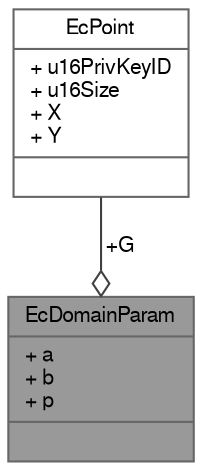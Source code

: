 digraph "EcDomainParam"
{
 // LATEX_PDF_SIZE
  bgcolor="transparent";
  edge [fontname=FreeSans,fontsize=10,labelfontname=FreeSans,labelfontsize=10];
  node [fontname=FreeSans,fontsize=10,shape=box,height=0.2,width=0.4];
  Node1 [shape=record,label="{EcDomainParam\n|+ a\l+ b\l+ p\l|}",height=0.2,width=0.4,color="gray40", fillcolor="grey60", style="filled", fontcolor="black",tooltip=" "];
  Node2 -> Node1 [color="grey25",style="solid",label=" +G" ,arrowhead="odiamond"];
  Node2 [shape=record,label="{EcPoint\n|+ u16PrivKeyID\l+ u16Size\l+ X\l+ Y\l|}",height=0.2,width=0.4,color="gray40", fillcolor="white", style="filled",URL="$struct_ec_point.html",tooltip=" "];
}

